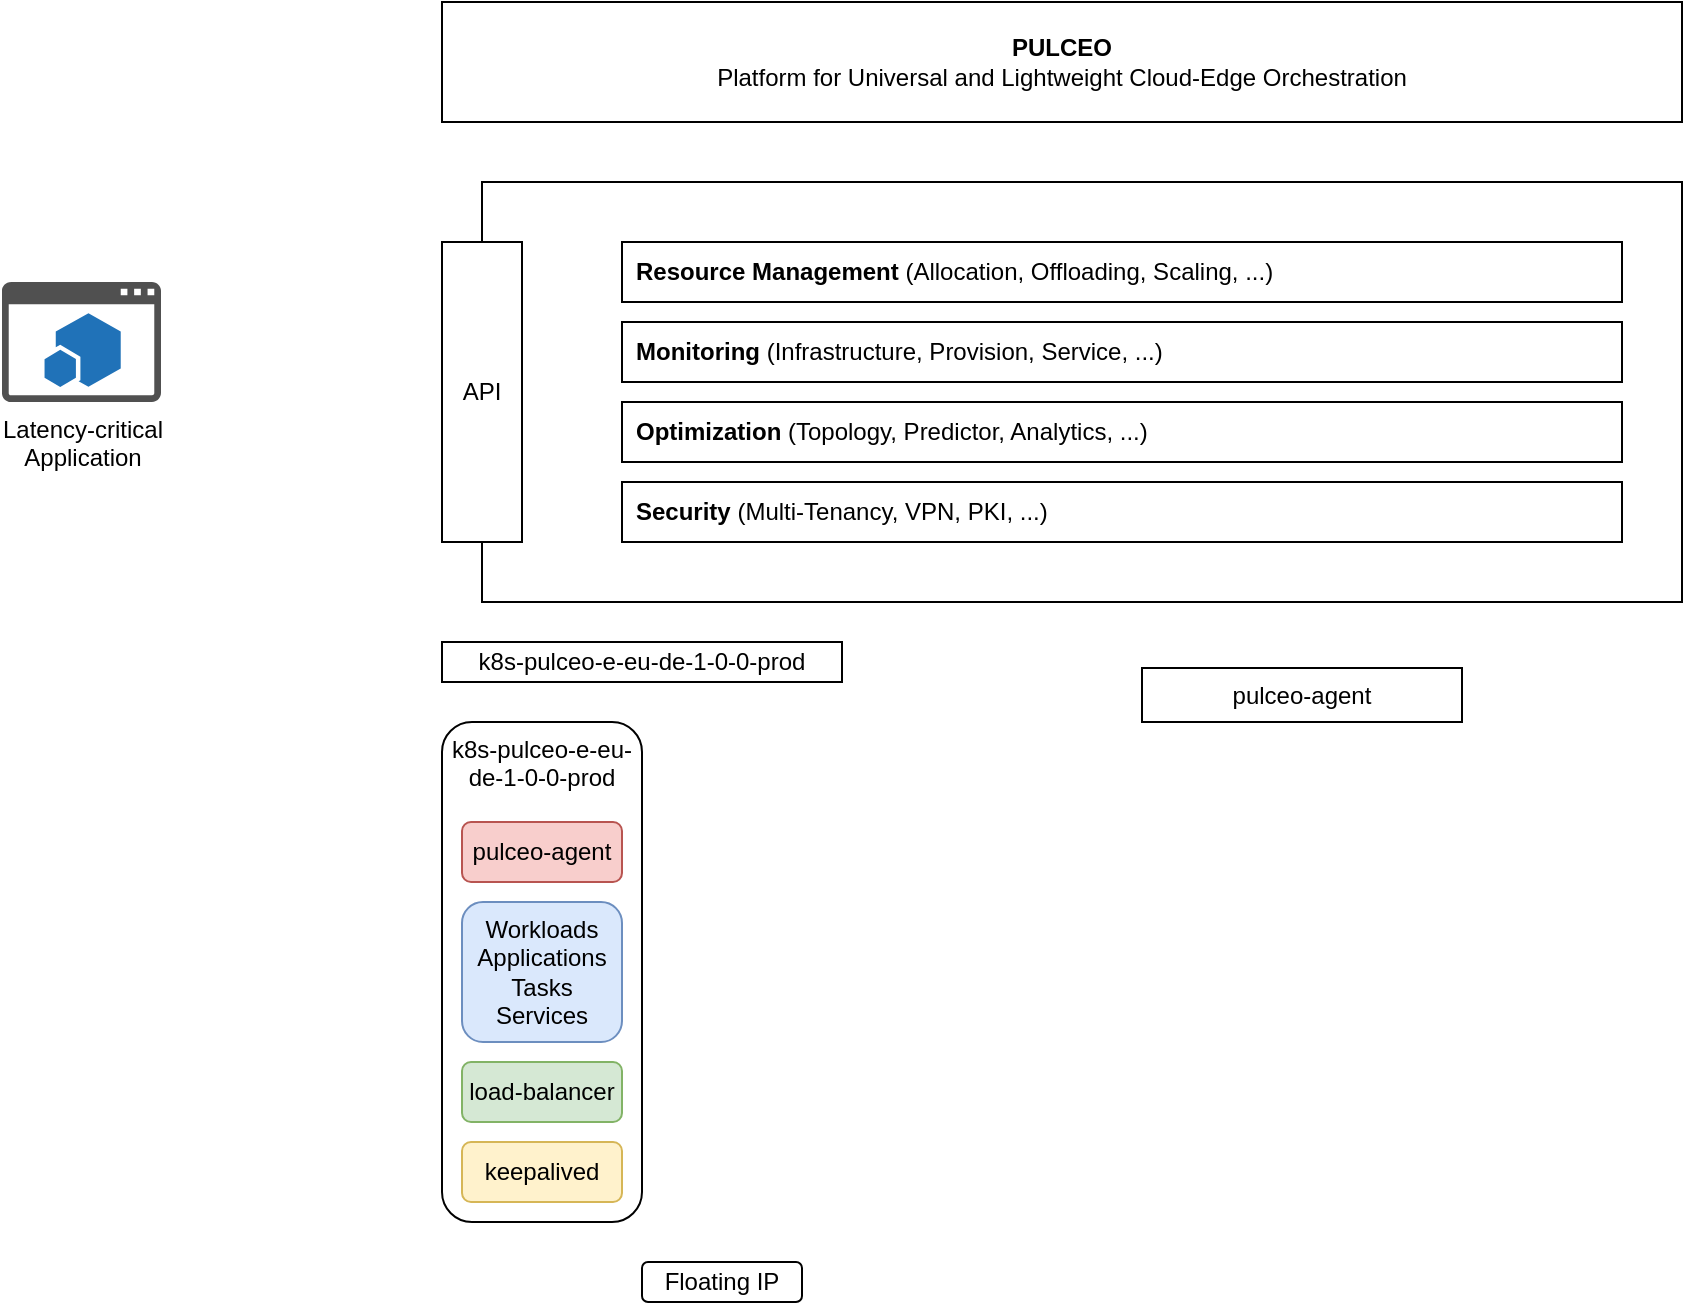 <mxfile version="20.3.0" type="device" pages="2"><diagram id="BbSLUDR8DMtmdQ_45QDc" name="Page-1"><mxGraphModel dx="547" dy="373" grid="1" gridSize="10" guides="1" tooltips="1" connect="1" arrows="1" fold="1" page="1" pageScale="1" pageWidth="1169" pageHeight="827" math="0" shadow="0"><root><mxCell id="0"/><mxCell id="1" parent="0"/><mxCell id="h5Mf1StDRjRbQ-4L6_PG-95" value="k8s-pulceo-e-eu-de-1-0-0-prod" style="rounded=1;whiteSpace=wrap;html=1;fillColor=none;verticalAlign=top;fontStyle=0" parent="1" vertex="1"><mxGeometry x="280" y="400" width="100" height="250" as="geometry"/></mxCell><mxCell id="EYpCplVMPEVF2sng8XjO-16" value="Workloads&lt;br&gt;Applications&lt;br&gt;Tasks&lt;br&gt;Services" style="rounded=1;whiteSpace=wrap;html=1;fillColor=#dae8fc;verticalAlign=top;strokeColor=#6c8ebf;" parent="1" vertex="1"><mxGeometry x="290" y="490" width="80" height="70" as="geometry"/></mxCell><mxCell id="2" value="" style="whiteSpace=wrap;html=1;" parent="1" vertex="1"><mxGeometry x="300" y="130" width="600" height="210" as="geometry"/></mxCell><mxCell id="3" value="&lt;b&gt;PULCEO&lt;/b&gt;&lt;br&gt;Platform for Universal and Lightweight Cloud-Edge Orchestration" style="whiteSpace=wrap;html=1;" parent="1" vertex="1"><mxGeometry x="280" y="40" width="620" height="60" as="geometry"/></mxCell><mxCell id="6" value="&lt;b&gt;Monitoring &lt;/b&gt;(Infrastructure, Provision, Service, ...)" style="whiteSpace=wrap;html=1;align=left;spacingLeft=5;" parent="1" vertex="1"><mxGeometry x="370" y="200" width="500" height="30" as="geometry"/></mxCell><mxCell id="9" value="&lt;b&gt;Resource Management&lt;/b&gt;&amp;nbsp;(Allocation, Offloading, Scaling, ...)" style="whiteSpace=wrap;html=1;align=left;spacingLeft=5;" parent="1" vertex="1"><mxGeometry x="370" y="160" width="500" height="30" as="geometry"/></mxCell><mxCell id="12" value="Latency-critical&lt;br&gt;Application" style="pointerEvents=1;shadow=0;dashed=0;html=1;strokeColor=none;fillColor=#505050;labelPosition=center;verticalLabelPosition=bottom;verticalAlign=top;outlineConnect=0;align=center;shape=mxgraph.office.concepts.app_for_sharepoint;" parent="1" vertex="1"><mxGeometry x="60" y="180" width="79.5" height="60" as="geometry"/></mxCell><mxCell id="14" value="API" style="whiteSpace=wrap;html=1;" parent="1" vertex="1"><mxGeometry x="280" y="160" width="40" height="150" as="geometry"/></mxCell><mxCell id="Asot8c2L-UQKLWs-ctS9-16" value="&lt;b&gt;Optimization &lt;/b&gt;(Topology, Predictor, Analytics, ...)" style="whiteSpace=wrap;html=1;align=left;spacingLeft=5;" parent="1" vertex="1"><mxGeometry x="370" y="240" width="500" height="30" as="geometry"/></mxCell><mxCell id="Asot8c2L-UQKLWs-ctS9-17" value="&lt;b&gt;Security &lt;/b&gt;(Multi-Tenancy, VPN, PKI, ...)" style="whiteSpace=wrap;html=1;align=left;spacingLeft=5;" parent="1" vertex="1"><mxGeometry x="370" y="280" width="500" height="30" as="geometry"/></mxCell><mxCell id="h5Mf1StDRjRbQ-4L6_PG-26" value="load-balancer" style="rounded=1;whiteSpace=wrap;html=1;fillColor=#d5e8d4;strokeColor=#82b366;" parent="1" vertex="1"><mxGeometry x="290" y="570" width="80" height="30" as="geometry"/></mxCell><mxCell id="h5Mf1StDRjRbQ-4L6_PG-62" value="Floating IP" style="rounded=1;whiteSpace=wrap;html=1;fillColor=default;" parent="1" vertex="1"><mxGeometry x="380" y="670" width="80" height="20" as="geometry"/></mxCell><mxCell id="h5Mf1StDRjRbQ-4L6_PG-73" value="k8s-pulceo-e-eu-de-1-0-0-prod" style="rounded=0;whiteSpace=wrap;html=1;fillColor=default;" parent="1" vertex="1"><mxGeometry x="280" y="360" width="200" height="20" as="geometry"/></mxCell><mxCell id="Pui-X_DfJSnwEE8Rwxo6-19" value="pulceo-agent" style="rounded=0;whiteSpace=wrap;html=1;" parent="1" vertex="1"><mxGeometry x="630" y="373" width="160" height="27" as="geometry"/></mxCell><mxCell id="HrDzuw4XHaQotXGkhOZX-14" value="pulceo-agent" style="rounded=1;whiteSpace=wrap;html=1;fillColor=#f8cecc;strokeColor=#b85450;" vertex="1" parent="1"><mxGeometry x="290" y="450" width="80" height="30" as="geometry"/></mxCell><mxCell id="HrDzuw4XHaQotXGkhOZX-15" value="keepalived" style="rounded=1;whiteSpace=wrap;html=1;fillColor=#fff2cc;strokeColor=#d6b656;" vertex="1" parent="1"><mxGeometry x="290" y="610" width="80" height="30" as="geometry"/></mxCell></root></mxGraphModel></diagram><diagram id="gZlbub0YlodZLlquCPBA" name="request-tracing"><mxGraphModel dx="1497" dy="1022" grid="1" gridSize="10" guides="1" tooltips="1" connect="1" arrows="1" fold="1" page="1" pageScale="1" pageWidth="1169" pageHeight="827" math="0" shadow="0"><root><mxCell id="0"/><mxCell id="1" parent="0"/><mxCell id="UVihhvSihNOke4kkjm3J-113" value="" style="ellipse;whiteSpace=wrap;html=1;strokeColor=#FF0000;fillColor=none;" vertex="1" parent="1"><mxGeometry x="70" y="650" width="270" height="150" as="geometry"/></mxCell><mxCell id="UVihhvSihNOke4kkjm3J-115" value="" style="ellipse;whiteSpace=wrap;html=1;strokeColor=#FFB570;fillColor=none;" vertex="1" parent="1"><mxGeometry x="345" y="645" width="185" height="155" as="geometry"/></mxCell><mxCell id="UVihhvSihNOke4kkjm3J-112" value="" style="ellipse;whiteSpace=wrap;html=1;fillColor=none;strokeColor=#3399FF;" vertex="1" parent="1"><mxGeometry x="70" y="420" width="220" height="230" as="geometry"/></mxCell><mxCell id="UVihhvSihNOke4kkjm3J-14" value="" style="ellipse;fillColor=#ffffff;strokeColor=#000000;" vertex="1" parent="1"><mxGeometry x="130" y="220" width="30" height="30" as="geometry"/></mxCell><mxCell id="UVihhvSihNOke4kkjm3J-15" value="" style="ellipse;fillColor=#ffffff;strokeColor=#000000;" vertex="1" parent="1"><mxGeometry x="370" y="80" width="30" height="30" as="geometry"/></mxCell><mxCell id="UVihhvSihNOke4kkjm3J-16" value="" style="ellipse;fillColor=#ffffff;strokeColor=#000000;" vertex="1" parent="1"><mxGeometry x="140" y="170" width="30" height="30" as="geometry"/></mxCell><mxCell id="UVihhvSihNOke4kkjm3J-17" value="" style="ellipse;fillColor=#ffffff;strokeColor=#000000;" vertex="1" parent="1"><mxGeometry x="90" y="160" width="30" height="30" as="geometry"/></mxCell><mxCell id="UVihhvSihNOke4kkjm3J-18" value="" style="ellipse;fillColor=#ffffff;strokeColor=#000000;" vertex="1" parent="1"><mxGeometry x="230" y="120" width="30" height="30" as="geometry"/></mxCell><mxCell id="UVihhvSihNOke4kkjm3J-19" value="" style="ellipse;fillColor=#ffffff;strokeColor=#000000;" vertex="1" parent="1"><mxGeometry x="160" y="80" width="30" height="30" as="geometry"/></mxCell><mxCell id="UVihhvSihNOke4kkjm3J-20" value="" style="ellipse;fillColor=#ffffff;strokeColor=#000000;" vertex="1" parent="1"><mxGeometry x="140" y="130" width="30" height="30" as="geometry"/></mxCell><mxCell id="UVihhvSihNOke4kkjm3J-21" value="" style="ellipse;fillColor=#ffffff;strokeColor=#000000;" vertex="1" parent="1"><mxGeometry x="110" y="100" width="30" height="30" as="geometry"/></mxCell><mxCell id="UVihhvSihNOke4kkjm3J-24" value="" style="ellipse;fillColor=#ffffff;strokeColor=#000000;" vertex="1" parent="1"><mxGeometry x="180" y="260" width="30" height="30" as="geometry"/></mxCell><mxCell id="UVihhvSihNOke4kkjm3J-25" value="" style="ellipse;fillColor=#ffffff;strokeColor=#000000;" vertex="1" parent="1"><mxGeometry x="190" y="310" width="30" height="30" as="geometry"/></mxCell><mxCell id="UVihhvSihNOke4kkjm3J-26" value="" style="ellipse;fillColor=#ffffff;strokeColor=#000000;" vertex="1" parent="1"><mxGeometry x="110" y="300" width="30" height="30" as="geometry"/></mxCell><mxCell id="UVihhvSihNOke4kkjm3J-27" value="" style="ellipse;fillColor=#ffffff;strokeColor=#000000;" vertex="1" parent="1"><mxGeometry x="230" y="360" width="30" height="30" as="geometry"/></mxCell><mxCell id="UVihhvSihNOke4kkjm3J-28" value="" style="ellipse;fillColor=#ffffff;strokeColor=#000000;" vertex="1" parent="1"><mxGeometry x="180" y="350" width="30" height="30" as="geometry"/></mxCell><mxCell id="UVihhvSihNOke4kkjm3J-29" value="" style="ellipse;fillColor=#ffffff;strokeColor=#000000;" vertex="1" parent="1"><mxGeometry x="280" y="300" width="30" height="30" as="geometry"/></mxCell><mxCell id="UVihhvSihNOke4kkjm3J-31" value="" style="ellipse;fillColor=#ffffff;strokeColor=#000000;" vertex="1" parent="1"><mxGeometry x="150" y="290" width="30" height="30" as="geometry"/></mxCell><mxCell id="UVihhvSihNOke4kkjm3J-32" value="" style="ellipse;fillColor=#ffffff;strokeColor=#000000;" vertex="1" parent="1"><mxGeometry x="240" y="280" width="30" height="30" as="geometry"/></mxCell><mxCell id="UVihhvSihNOke4kkjm3J-33" value="" style="ellipse;fillColor=#ffffff;strokeColor=#000000;" vertex="1" parent="1"><mxGeometry x="250" y="80" width="30" height="30" as="geometry"/></mxCell><mxCell id="UVihhvSihNOke4kkjm3J-34" value="" style="ellipse;fillColor=#ffffff;strokeColor=#000000;" vertex="1" parent="1"><mxGeometry x="340" y="110" width="30" height="30" as="geometry"/></mxCell><mxCell id="UVihhvSihNOke4kkjm3J-35" value="" style="ellipse;fillColor=#ffffff;strokeColor=#000000;" vertex="1" parent="1"><mxGeometry x="340" y="70" width="30" height="30" as="geometry"/></mxCell><mxCell id="UVihhvSihNOke4kkjm3J-36" value="" style="ellipse;fillColor=#ffffff;strokeColor=#000000;" vertex="1" parent="1"><mxGeometry x="390" y="110" width="30" height="30" as="geometry"/></mxCell><mxCell id="UVihhvSihNOke4kkjm3J-37" value="" style="ellipse;fillColor=#ffffff;strokeColor=#000000;" vertex="1" parent="1"><mxGeometry x="390" y="160" width="30" height="30" as="geometry"/></mxCell><mxCell id="UVihhvSihNOke4kkjm3J-38" value="" style="ellipse;fillColor=#ffffff;strokeColor=#000000;" vertex="1" parent="1"><mxGeometry x="380" y="270" width="30" height="30" as="geometry"/></mxCell><mxCell id="UVihhvSihNOke4kkjm3J-39" value="" style="ellipse;fillColor=#ffffff;strokeColor=#000000;" vertex="1" parent="1"><mxGeometry x="370" y="320" width="30" height="30" as="geometry"/></mxCell><mxCell id="UVihhvSihNOke4kkjm3J-40" value="" style="ellipse;fillColor=#ffffff;strokeColor=#000000;" vertex="1" parent="1"><mxGeometry x="430" y="300" width="30" height="30" as="geometry"/></mxCell><mxCell id="UVihhvSihNOke4kkjm3J-42" value="" style="ellipse;fillColor=#ffffff;strokeColor=#000000;" vertex="1" parent="1"><mxGeometry x="440" y="340" width="30" height="30" as="geometry"/></mxCell><mxCell id="UVihhvSihNOke4kkjm3J-43" value="" style="ellipse;fillColor=#ffffff;strokeColor=#000000;" vertex="1" parent="1"><mxGeometry x="400" y="360" width="30" height="30" as="geometry"/></mxCell><mxCell id="UVihhvSihNOke4kkjm3J-44" value="" style="ellipse;fillColor=#ffffff;strokeColor=#000000;" vertex="1" parent="1"><mxGeometry x="360" y="360" width="30" height="30" as="geometry"/></mxCell><mxCell id="UVihhvSihNOke4kkjm3J-47" value="&lt;div style=&quot;text-align: justify;&quot;&gt;&lt;span style=&quot;text-align: left;&quot;&gt;&lt;b&gt;Step 1: Initial situation&amp;nbsp;&lt;/b&gt;&lt;/span&gt;&lt;/div&gt;&lt;div style=&quot;text-align: justify;&quot;&gt;&lt;span style=&quot;background-color: initial;&quot;&gt;&lt;br&gt;&lt;/span&gt;&lt;/div&gt;&lt;div style=&quot;text-align: justify;&quot;&gt;&lt;span style=&quot;background-color: initial;&quot;&gt;Consider the circles that represent IoT devices or devices that are requesting a central service (maybe hosted on cloud resources). At the moment all of the requests are processed by the cloud with a load balancer in between. However, the IoT devices are placed in different regions, leading to lower and higher latencies (300ms - 800ms).&lt;/span&gt;&lt;/div&gt;&lt;div style=&quot;text-align: justify;&quot;&gt;&lt;span style=&quot;background-color: initial;&quot;&gt;&lt;br&gt;&lt;/span&gt;&lt;/div&gt;&lt;div style=&quot;text-align: justify;&quot;&gt;&lt;span style=&quot;background-color: initial;&quot;&gt;To achive a solid performance we want to cluster the requesting devices to place computational resources (with load balancers) in that region to minimize the latency.&amp;nbsp;&lt;/span&gt;&lt;/div&gt;" style="text;html=1;strokeColor=none;fillColor=none;align=center;verticalAlign=middle;whiteSpace=wrap;rounded=0;" vertex="1" parent="1"><mxGeometry x="800" y="127.5" width="310" height="185" as="geometry"/></mxCell><mxCell id="UVihhvSihNOke4kkjm3J-65" value="" style="edgeStyle=orthogonalEdgeStyle;rounded=0;orthogonalLoop=1;jettySize=auto;html=1;" edge="1" parent="1" source="UVihhvSihNOke4kkjm3J-48" target="UVihhvSihNOke4kkjm3J-64"><mxGeometry relative="1" as="geometry"/></mxCell><mxCell id="UVihhvSihNOke4kkjm3J-48" value="" style="sketch=0;aspect=fixed;html=1;points=[];align=center;image;fontSize=12;image=img/lib/mscae/Load_Balancer_feature.svg;fillColor=none;" vertex="1" parent="1"><mxGeometry x="550" y="190" width="60" height="60" as="geometry"/></mxCell><mxCell id="UVihhvSihNOke4kkjm3J-57" value="500ms" style="curved=1;endArrow=classic;html=1;rounded=0;" edge="1" parent="1"><mxGeometry width="50" height="50" relative="1" as="geometry"><mxPoint x="440" y="100" as="sourcePoint"/><mxPoint x="580" y="180" as="targetPoint"/><Array as="points"><mxPoint x="470" y="90"/><mxPoint x="540" y="120"/></Array></mxGeometry></mxCell><mxCell id="UVihhvSihNOke4kkjm3J-59" value="800ms" style="curved=1;endArrow=classic;html=1;rounded=0;" edge="1" parent="1"><mxGeometry width="50" height="50" relative="1" as="geometry"><mxPoint x="480" y="350" as="sourcePoint"/><mxPoint x="580" y="260" as="targetPoint"/><Array as="points"><mxPoint x="550" y="330"/></Array></mxGeometry></mxCell><mxCell id="UVihhvSihNOke4kkjm3J-61" value="300ms" style="curved=1;endArrow=classic;html=1;rounded=0;" edge="1" parent="1"><mxGeometry width="50" height="50" relative="1" as="geometry"><mxPoint x="200" y="160" as="sourcePoint"/><mxPoint x="540" y="220" as="targetPoint"/><Array as="points"><mxPoint x="260" y="180"/><mxPoint x="440" y="220"/></Array></mxGeometry></mxCell><mxCell id="UVihhvSihNOke4kkjm3J-62" value="250ms" style="curved=1;endArrow=classic;html=1;rounded=0;" edge="1" parent="1"><mxGeometry width="50" height="50" relative="1" as="geometry"><mxPoint x="230" y="270" as="sourcePoint"/><mxPoint x="540" y="240" as="targetPoint"/><Array as="points"><mxPoint x="370" y="240"/><mxPoint x="450" y="230"/></Array></mxGeometry></mxCell><mxCell id="UVihhvSihNOke4kkjm3J-64" value="Cloud" style="ellipse;shape=cloud;whiteSpace=wrap;html=1;align=center;fillColor=none;" vertex="1" parent="1"><mxGeometry x="640" y="190" width="100" height="60" as="geometry"/></mxCell><mxCell id="UVihhvSihNOke4kkjm3J-66" value="Frankfurt" style="text;html=1;strokeColor=none;fillColor=none;align=center;verticalAlign=middle;whiteSpace=wrap;rounded=0;" vertex="1" parent="1"><mxGeometry x="95" y="50" width="60" height="30" as="geometry"/></mxCell><mxCell id="UVihhvSihNOke4kkjm3J-67" value="Munich" style="text;html=1;strokeColor=none;fillColor=none;align=center;verticalAlign=middle;whiteSpace=wrap;rounded=0;" vertex="1" parent="1"><mxGeometry x="95" y="370" width="60" height="30" as="geometry"/></mxCell><mxCell id="UVihhvSihNOke4kkjm3J-68" value="Virginia" style="text;html=1;strokeColor=none;fillColor=none;align=center;verticalAlign=middle;whiteSpace=wrap;rounded=0;" vertex="1" parent="1"><mxGeometry x="440" y="370" width="60" height="30" as="geometry"/></mxCell><mxCell id="UVihhvSihNOke4kkjm3J-69" value="Bamberg" style="text;html=1;strokeColor=none;fillColor=none;align=center;verticalAlign=middle;whiteSpace=wrap;rounded=0;" vertex="1" parent="1"><mxGeometry x="425" y="50" width="60" height="30" as="geometry"/></mxCell><mxCell id="UVihhvSihNOke4kkjm3J-70" value="&lt;h1&gt;Step 1&lt;/h1&gt;" style="text;html=1;strokeColor=none;fillColor=none;spacing=5;spacingTop=-20;whiteSpace=wrap;overflow=hidden;rounded=0;" vertex="1" parent="1"><mxGeometry x="20" y="10" width="90" height="40" as="geometry"/></mxCell><mxCell id="UVihhvSihNOke4kkjm3J-71" value="" style="ellipse;fillColor=#ffffff;strokeColor=#000000;" vertex="1" parent="1"><mxGeometry x="140" y="610" width="30" height="30" as="geometry"/></mxCell><mxCell id="UVihhvSihNOke4kkjm3J-72" value="" style="ellipse;fillColor=#ffffff;strokeColor=#000000;" vertex="1" parent="1"><mxGeometry x="380" y="470" width="30" height="30" as="geometry"/></mxCell><mxCell id="UVihhvSihNOke4kkjm3J-73" value="" style="ellipse;fillColor=#ffffff;strokeColor=#000000;" vertex="1" parent="1"><mxGeometry x="150" y="560" width="30" height="30" as="geometry"/></mxCell><mxCell id="UVihhvSihNOke4kkjm3J-74" value="" style="ellipse;fillColor=#ffffff;strokeColor=#000000;" vertex="1" parent="1"><mxGeometry x="100" y="550" width="30" height="30" as="geometry"/></mxCell><mxCell id="UVihhvSihNOke4kkjm3J-75" value="" style="ellipse;fillColor=#ffffff;strokeColor=#000000;" vertex="1" parent="1"><mxGeometry x="240" y="510" width="30" height="30" as="geometry"/></mxCell><mxCell id="UVihhvSihNOke4kkjm3J-76" value="" style="ellipse;fillColor=#ffffff;strokeColor=#000000;" vertex="1" parent="1"><mxGeometry x="170" y="470" width="30" height="30" as="geometry"/></mxCell><mxCell id="UVihhvSihNOke4kkjm3J-77" value="" style="ellipse;fillColor=#ffffff;strokeColor=#000000;" vertex="1" parent="1"><mxGeometry x="150" y="520" width="30" height="30" as="geometry"/></mxCell><mxCell id="UVihhvSihNOke4kkjm3J-78" value="" style="ellipse;fillColor=#ffffff;strokeColor=#000000;" vertex="1" parent="1"><mxGeometry x="120" y="490" width="30" height="30" as="geometry"/></mxCell><mxCell id="UVihhvSihNOke4kkjm3J-79" value="" style="ellipse;fillColor=#ffffff;strokeColor=#000000;" vertex="1" parent="1"><mxGeometry x="190" y="650" width="30" height="30" as="geometry"/></mxCell><mxCell id="UVihhvSihNOke4kkjm3J-80" value="" style="ellipse;fillColor=#ffffff;strokeColor=#000000;" vertex="1" parent="1"><mxGeometry x="200" y="700" width="30" height="30" as="geometry"/></mxCell><mxCell id="UVihhvSihNOke4kkjm3J-81" value="" style="ellipse;fillColor=#ffffff;strokeColor=#000000;" vertex="1" parent="1"><mxGeometry x="120" y="690" width="30" height="30" as="geometry"/></mxCell><mxCell id="UVihhvSihNOke4kkjm3J-82" value="" style="ellipse;fillColor=#ffffff;strokeColor=#000000;" vertex="1" parent="1"><mxGeometry x="140" y="730" width="30" height="30" as="geometry"/></mxCell><mxCell id="UVihhvSihNOke4kkjm3J-83" value="" style="ellipse;fillColor=#ffffff;strokeColor=#000000;" vertex="1" parent="1"><mxGeometry x="90" y="730" width="30" height="30" as="geometry"/></mxCell><mxCell id="UVihhvSihNOke4kkjm3J-84" value="" style="ellipse;fillColor=#ffffff;strokeColor=#000000;" vertex="1" parent="1"><mxGeometry x="290" y="690" width="30" height="30" as="geometry"/></mxCell><mxCell id="UVihhvSihNOke4kkjm3J-85" value="" style="ellipse;fillColor=#ffffff;strokeColor=#000000;" vertex="1" parent="1"><mxGeometry x="160" y="680" width="30" height="30" as="geometry"/></mxCell><mxCell id="UVihhvSihNOke4kkjm3J-86" value="" style="ellipse;fillColor=#ffffff;strokeColor=#000000;" vertex="1" parent="1"><mxGeometry x="250" y="670" width="30" height="30" as="geometry"/></mxCell><mxCell id="UVihhvSihNOke4kkjm3J-87" value="" style="ellipse;fillColor=#ffffff;strokeColor=#000000;" vertex="1" parent="1"><mxGeometry x="220" y="470" width="30" height="30" as="geometry"/></mxCell><mxCell id="UVihhvSihNOke4kkjm3J-88" value="" style="ellipse;fillColor=#ffffff;strokeColor=#000000;" vertex="1" parent="1"><mxGeometry x="350" y="500" width="30" height="30" as="geometry"/></mxCell><mxCell id="UVihhvSihNOke4kkjm3J-89" value="" style="ellipse;fillColor=#ffffff;strokeColor=#000000;" vertex="1" parent="1"><mxGeometry x="350" y="460" width="30" height="30" as="geometry"/></mxCell><mxCell id="UVihhvSihNOke4kkjm3J-90" value="" style="ellipse;fillColor=#ffffff;strokeColor=#000000;" vertex="1" parent="1"><mxGeometry x="400" y="500" width="30" height="30" as="geometry"/></mxCell><mxCell id="UVihhvSihNOke4kkjm3J-91" value="" style="ellipse;fillColor=#ffffff;strokeColor=#000000;" vertex="1" parent="1"><mxGeometry x="400" y="550" width="30" height="30" as="geometry"/></mxCell><mxCell id="UVihhvSihNOke4kkjm3J-92" value="" style="ellipse;fillColor=#ffffff;strokeColor=#000000;" vertex="1" parent="1"><mxGeometry x="390" y="660" width="30" height="30" as="geometry"/></mxCell><mxCell id="UVihhvSihNOke4kkjm3J-93" value="" style="ellipse;fillColor=#ffffff;strokeColor=#000000;" vertex="1" parent="1"><mxGeometry x="380" y="710" width="30" height="30" as="geometry"/></mxCell><mxCell id="UVihhvSihNOke4kkjm3J-94" value="" style="ellipse;fillColor=#ffffff;strokeColor=#000000;" vertex="1" parent="1"><mxGeometry x="420" y="700" width="30" height="30" as="geometry"/></mxCell><mxCell id="UVihhvSihNOke4kkjm3J-95" value="" style="ellipse;fillColor=#ffffff;strokeColor=#000000;" vertex="1" parent="1"><mxGeometry x="450" y="730" width="30" height="30" as="geometry"/></mxCell><mxCell id="UVihhvSihNOke4kkjm3J-96" value="" style="ellipse;fillColor=#ffffff;strokeColor=#000000;" vertex="1" parent="1"><mxGeometry x="410" y="750" width="30" height="30" as="geometry"/></mxCell><mxCell id="UVihhvSihNOke4kkjm3J-97" value="" style="ellipse;fillColor=#ffffff;strokeColor=#000000;" vertex="1" parent="1"><mxGeometry x="370" y="750" width="30" height="30" as="geometry"/></mxCell><mxCell id="UVihhvSihNOke4kkjm3J-98" value="&lt;div style=&quot;text-align: justify;&quot;&gt;&lt;span style=&quot;text-align: left;&quot;&gt;&lt;b&gt;Step 2: Clustering of IoT devices based on their communication latency / geograhic position&lt;/b&gt;&lt;/span&gt;&lt;span style=&quot;background-color: initial;&quot;&gt;&lt;br&gt;&lt;/span&gt;&lt;/div&gt;&lt;div style=&quot;text-align: justify;&quot;&gt;&lt;span style=&quot;background-color: initial;&quot;&gt;&lt;br&gt;&lt;/span&gt;&lt;/div&gt;&lt;div style=&quot;text-align: justify;&quot;&gt;In a second step we need to obtain numeric values respectively data which allows as to assign a specific region to the IoT devices. This could be&lt;/div&gt;&lt;div style=&quot;text-align: justify;&quot;&gt;&lt;ul&gt;&lt;li&gt;The estimated location of the IoT device based oh geoip (there are method to obtain this information)&lt;/li&gt;&lt;li&gt;ICMP ping the other way round (cloud -&amp;gt; IoT)&lt;/li&gt;&lt;li&gt;TCP and UDP checks (more complicated!)&lt;/li&gt;&lt;li&gt;Further methods&lt;/li&gt;&lt;/ul&gt;&lt;div&gt;After obtaining those data, an appropriate real-time clustering (supervised learning seems not to be an appropriate technique here) must be found to cluster the IoT devices in groups close to locations where computational capacity can be placed (see coloured highlighting).&lt;/div&gt;&lt;div&gt;&lt;br&gt;&lt;/div&gt;&lt;div&gt;After the successful placement, the traffic of the IoT devices should be redirected to the coresponding edge device (see figure).&lt;/div&gt;&lt;/div&gt;" style="text;html=1;strokeColor=none;fillColor=none;align=center;verticalAlign=middle;whiteSpace=wrap;rounded=0;" vertex="1" parent="1"><mxGeometry x="790" y="513.75" width="310" height="192.5" as="geometry"/></mxCell><mxCell id="UVihhvSihNOke4kkjm3J-99" value="" style="edgeStyle=orthogonalEdgeStyle;rounded=0;orthogonalLoop=1;jettySize=auto;html=1;" edge="1" parent="1" source="UVihhvSihNOke4kkjm3J-100" target="UVihhvSihNOke4kkjm3J-105"><mxGeometry relative="1" as="geometry"/></mxCell><mxCell id="UVihhvSihNOke4kkjm3J-100" value="" style="sketch=0;aspect=fixed;html=1;points=[];align=center;image;fontSize=12;image=img/lib/mscae/Load_Balancer_feature.svg;fillColor=none;" vertex="1" parent="1"><mxGeometry x="560" y="580" width="60" height="60" as="geometry"/></mxCell><mxCell id="UVihhvSihNOke4kkjm3J-105" value="Cloud" style="ellipse;shape=cloud;whiteSpace=wrap;html=1;align=center;fillColor=none;" vertex="1" parent="1"><mxGeometry x="650" y="580" width="100" height="60" as="geometry"/></mxCell><mxCell id="UVihhvSihNOke4kkjm3J-106" value="Frankfurt" style="text;html=1;strokeColor=none;fillColor=none;align=center;verticalAlign=middle;whiteSpace=wrap;rounded=0;" vertex="1" parent="1"><mxGeometry x="105" y="440" width="60" height="30" as="geometry"/></mxCell><mxCell id="UVihhvSihNOke4kkjm3J-107" value="Munich" style="text;html=1;strokeColor=none;fillColor=none;align=center;verticalAlign=middle;whiteSpace=wrap;rounded=0;" vertex="1" parent="1"><mxGeometry x="105" y="760" width="60" height="30" as="geometry"/></mxCell><mxCell id="UVihhvSihNOke4kkjm3J-108" value="Virginia" style="text;html=1;strokeColor=none;fillColor=none;align=center;verticalAlign=middle;whiteSpace=wrap;rounded=0;" vertex="1" parent="1"><mxGeometry x="450" y="760" width="60" height="30" as="geometry"/></mxCell><mxCell id="UVihhvSihNOke4kkjm3J-109" value="Bamberg" style="text;html=1;strokeColor=none;fillColor=none;align=center;verticalAlign=middle;whiteSpace=wrap;rounded=0;" vertex="1" parent="1"><mxGeometry x="435" y="440" width="60" height="30" as="geometry"/></mxCell><mxCell id="UVihhvSihNOke4kkjm3J-110" value="&lt;h1&gt;Step 2&lt;/h1&gt;" style="text;html=1;strokeColor=none;fillColor=none;spacing=5;spacingTop=-20;whiteSpace=wrap;overflow=hidden;rounded=0;" vertex="1" parent="1"><mxGeometry x="20" y="400" width="90" height="40" as="geometry"/></mxCell><mxCell id="UVihhvSihNOke4kkjm3J-114" value="" style="ellipse;whiteSpace=wrap;html=1;strokeColor=#009900;fillColor=none;" vertex="1" parent="1"><mxGeometry x="320" y="410" width="190" height="180" as="geometry"/></mxCell><mxCell id="UVihhvSihNOke4kkjm3J-116" value="" style="sketch=0;aspect=fixed;html=1;points=[];align=center;image;fontSize=12;image=img/lib/mscae/Load_Balancer_feature.svg;strokeColor=#FFB570;fillColor=none;imageBackground=none;" vertex="1" parent="1"><mxGeometry x="190" y="570" width="50" height="50" as="geometry"/></mxCell><mxCell id="UVihhvSihNOke4kkjm3J-117" value="" style="sketch=0;aspect=fixed;html=1;points=[];align=center;image;fontSize=12;image=img/lib/mscae/Load_Balancer_feature.svg;strokeColor=#FFB570;fillColor=none;imageBackground=none;" vertex="1" parent="1"><mxGeometry x="450" y="470" width="50" height="50" as="geometry"/></mxCell><mxCell id="UVihhvSihNOke4kkjm3J-118" value="" style="sketch=0;aspect=fixed;html=1;points=[];align=center;image;fontSize=12;image=img/lib/mscae/Load_Balancer_feature.svg;strokeColor=#FFB570;fillColor=none;imageBackground=none;" vertex="1" parent="1"><mxGeometry x="470" y="680" width="50" height="50" as="geometry"/></mxCell><mxCell id="UVihhvSihNOke4kkjm3J-120" value="" style="sketch=0;aspect=fixed;html=1;points=[];align=center;image;fontSize=12;image=img/lib/mscae/Load_Balancer_feature.svg;strokeColor=#FFB570;fillColor=none;imageBackground=none;" vertex="1" parent="1"><mxGeometry x="210" y="740" width="50" height="50" as="geometry"/></mxCell><mxCell id="UVihhvSihNOke4kkjm3J-122" value="" style="endArrow=classic;html=1;rounded=0;" edge="1" parent="1" target="UVihhvSihNOke4kkjm3J-116"><mxGeometry width="50" height="50" relative="1" as="geometry"><mxPoint x="190" y="540" as="sourcePoint"/><mxPoint x="240" y="490" as="targetPoint"/></mxGeometry></mxCell><mxCell id="UVihhvSihNOke4kkjm3J-127" value="" style="endArrow=classic;html=1;rounded=0;entryX=-0.02;entryY=0.22;entryDx=0;entryDy=0;entryPerimeter=0;" edge="1" parent="1" target="UVihhvSihNOke4kkjm3J-120"><mxGeometry width="50" height="50" relative="1" as="geometry"><mxPoint x="180" y="730" as="sourcePoint"/><mxPoint x="200" y="760" as="targetPoint"/></mxGeometry></mxCell><mxCell id="UVihhvSihNOke4kkjm3J-128" value="" style="endArrow=classic;html=1;rounded=0;" edge="1" parent="1" target="UVihhvSihNOke4kkjm3J-118"><mxGeometry width="50" height="50" relative="1" as="geometry"><mxPoint x="435" y="674.82" as="sourcePoint"/><mxPoint x="465" y="674.82" as="targetPoint"/></mxGeometry></mxCell><mxCell id="UVihhvSihNOke4kkjm3J-129" value="" style="endArrow=classic;html=1;rounded=0;" edge="1" parent="1"><mxGeometry width="50" height="50" relative="1" as="geometry"><mxPoint x="420" y="484.79" as="sourcePoint"/><mxPoint x="450" y="484.79" as="targetPoint"/></mxGeometry></mxCell></root></mxGraphModel></diagram></mxfile>